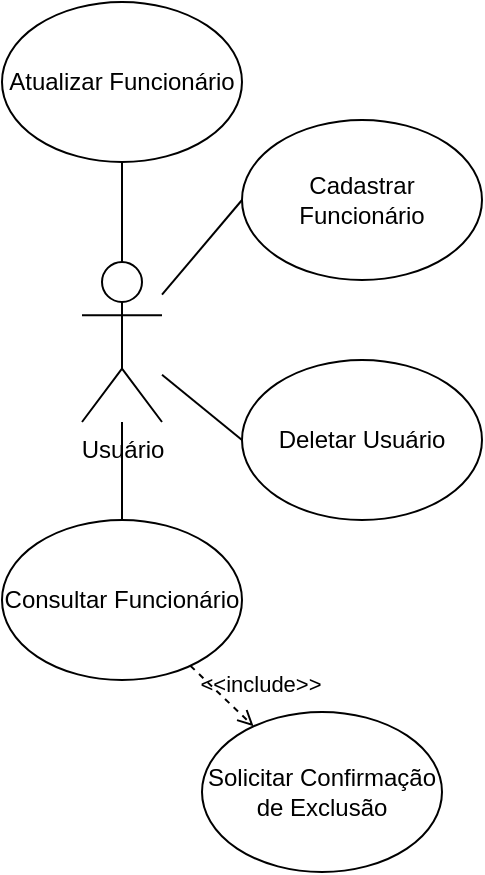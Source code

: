<mxfile version="24.8.3">
  <diagram name="Página-1" id="SsLyZShVAim0zoMrcRgR">
    <mxGraphModel dx="970" dy="813" grid="1" gridSize="10" guides="1" tooltips="1" connect="1" arrows="1" fold="1" page="1" pageScale="1" pageWidth="827" pageHeight="1169" math="0" shadow="0">
      <root>
        <mxCell id="0" />
        <mxCell id="1" parent="0" />
        <mxCell id="cun6DrjsFkLUDz5nrGmf-6" style="rounded=0;orthogonalLoop=1;jettySize=auto;html=1;entryX=0.5;entryY=0;entryDx=0;entryDy=0;endArrow=none;endFill=0;" edge="1" parent="1" source="cun6DrjsFkLUDz5nrGmf-1" target="cun6DrjsFkLUDz5nrGmf-5">
          <mxGeometry relative="1" as="geometry" />
        </mxCell>
        <mxCell id="cun6DrjsFkLUDz5nrGmf-8" style="rounded=0;orthogonalLoop=1;jettySize=auto;html=1;endArrow=none;endFill=0;" edge="1" parent="1" source="cun6DrjsFkLUDz5nrGmf-1" target="cun6DrjsFkLUDz5nrGmf-4">
          <mxGeometry relative="1" as="geometry" />
        </mxCell>
        <mxCell id="cun6DrjsFkLUDz5nrGmf-9" style="rounded=0;orthogonalLoop=1;jettySize=auto;html=1;entryX=0;entryY=0.5;entryDx=0;entryDy=0;endArrow=none;endFill=0;" edge="1" parent="1" source="cun6DrjsFkLUDz5nrGmf-1" target="cun6DrjsFkLUDz5nrGmf-2">
          <mxGeometry relative="1" as="geometry" />
        </mxCell>
        <mxCell id="cun6DrjsFkLUDz5nrGmf-10" style="rounded=0;orthogonalLoop=1;jettySize=auto;html=1;entryX=0;entryY=0.5;entryDx=0;entryDy=0;endArrow=none;endFill=0;" edge="1" parent="1" source="cun6DrjsFkLUDz5nrGmf-1" target="cun6DrjsFkLUDz5nrGmf-3">
          <mxGeometry relative="1" as="geometry" />
        </mxCell>
        <mxCell id="cun6DrjsFkLUDz5nrGmf-1" value="Usuário" style="shape=umlActor;verticalLabelPosition=bottom;verticalAlign=top;html=1;outlineConnect=0;" vertex="1" parent="1">
          <mxGeometry x="160" y="360" width="40" height="80" as="geometry" />
        </mxCell>
        <mxCell id="cun6DrjsFkLUDz5nrGmf-2" value="Cadastrar Funcionário" style="ellipse;whiteSpace=wrap;html=1;" vertex="1" parent="1">
          <mxGeometry x="240" y="289" width="120" height="80" as="geometry" />
        </mxCell>
        <mxCell id="cun6DrjsFkLUDz5nrGmf-3" value="Deletar Usuário" style="ellipse;whiteSpace=wrap;html=1;" vertex="1" parent="1">
          <mxGeometry x="240" y="409" width="120" height="80" as="geometry" />
        </mxCell>
        <mxCell id="cun6DrjsFkLUDz5nrGmf-4" value="Atualizar Funcionário" style="ellipse;whiteSpace=wrap;html=1;" vertex="1" parent="1">
          <mxGeometry x="120" y="230" width="120" height="80" as="geometry" />
        </mxCell>
        <mxCell id="cun6DrjsFkLUDz5nrGmf-5" value="Consultar Funcionário" style="ellipse;whiteSpace=wrap;html=1;" vertex="1" parent="1">
          <mxGeometry x="120" y="489" width="120" height="80" as="geometry" />
        </mxCell>
        <mxCell id="cun6DrjsFkLUDz5nrGmf-11" value="Solicitar Confirmação de Exclusão" style="ellipse;whiteSpace=wrap;html=1;" vertex="1" parent="1">
          <mxGeometry x="220" y="585" width="120" height="80" as="geometry" />
        </mxCell>
        <mxCell id="cun6DrjsFkLUDz5nrGmf-12" value="&amp;lt;&amp;lt;include&amp;gt;&amp;gt;" style="edgeStyle=none;html=1;endArrow=open;verticalAlign=bottom;dashed=1;labelBackgroundColor=none;rounded=0;" edge="1" parent="1" source="cun6DrjsFkLUDz5nrGmf-5" target="cun6DrjsFkLUDz5nrGmf-11">
          <mxGeometry x="0.758" y="12" width="160" relative="1" as="geometry">
            <mxPoint x="170" y="570" as="sourcePoint" />
            <mxPoint x="370" y="600" as="targetPoint" />
            <mxPoint x="-1" as="offset" />
          </mxGeometry>
        </mxCell>
      </root>
    </mxGraphModel>
  </diagram>
</mxfile>